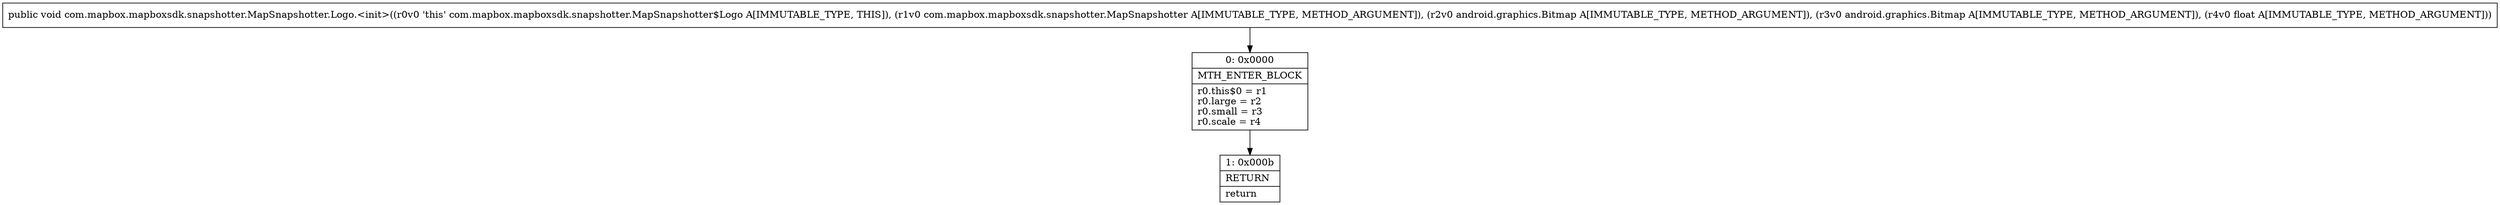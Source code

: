 digraph "CFG forcom.mapbox.mapboxsdk.snapshotter.MapSnapshotter.Logo.\<init\>(Lcom\/mapbox\/mapboxsdk\/snapshotter\/MapSnapshotter;Landroid\/graphics\/Bitmap;Landroid\/graphics\/Bitmap;F)V" {
Node_0 [shape=record,label="{0\:\ 0x0000|MTH_ENTER_BLOCK\l|r0.this$0 = r1\lr0.large = r2\lr0.small = r3\lr0.scale = r4\l}"];
Node_1 [shape=record,label="{1\:\ 0x000b|RETURN\l|return\l}"];
MethodNode[shape=record,label="{public void com.mapbox.mapboxsdk.snapshotter.MapSnapshotter.Logo.\<init\>((r0v0 'this' com.mapbox.mapboxsdk.snapshotter.MapSnapshotter$Logo A[IMMUTABLE_TYPE, THIS]), (r1v0 com.mapbox.mapboxsdk.snapshotter.MapSnapshotter A[IMMUTABLE_TYPE, METHOD_ARGUMENT]), (r2v0 android.graphics.Bitmap A[IMMUTABLE_TYPE, METHOD_ARGUMENT]), (r3v0 android.graphics.Bitmap A[IMMUTABLE_TYPE, METHOD_ARGUMENT]), (r4v0 float A[IMMUTABLE_TYPE, METHOD_ARGUMENT])) }"];
MethodNode -> Node_0;
Node_0 -> Node_1;
}

